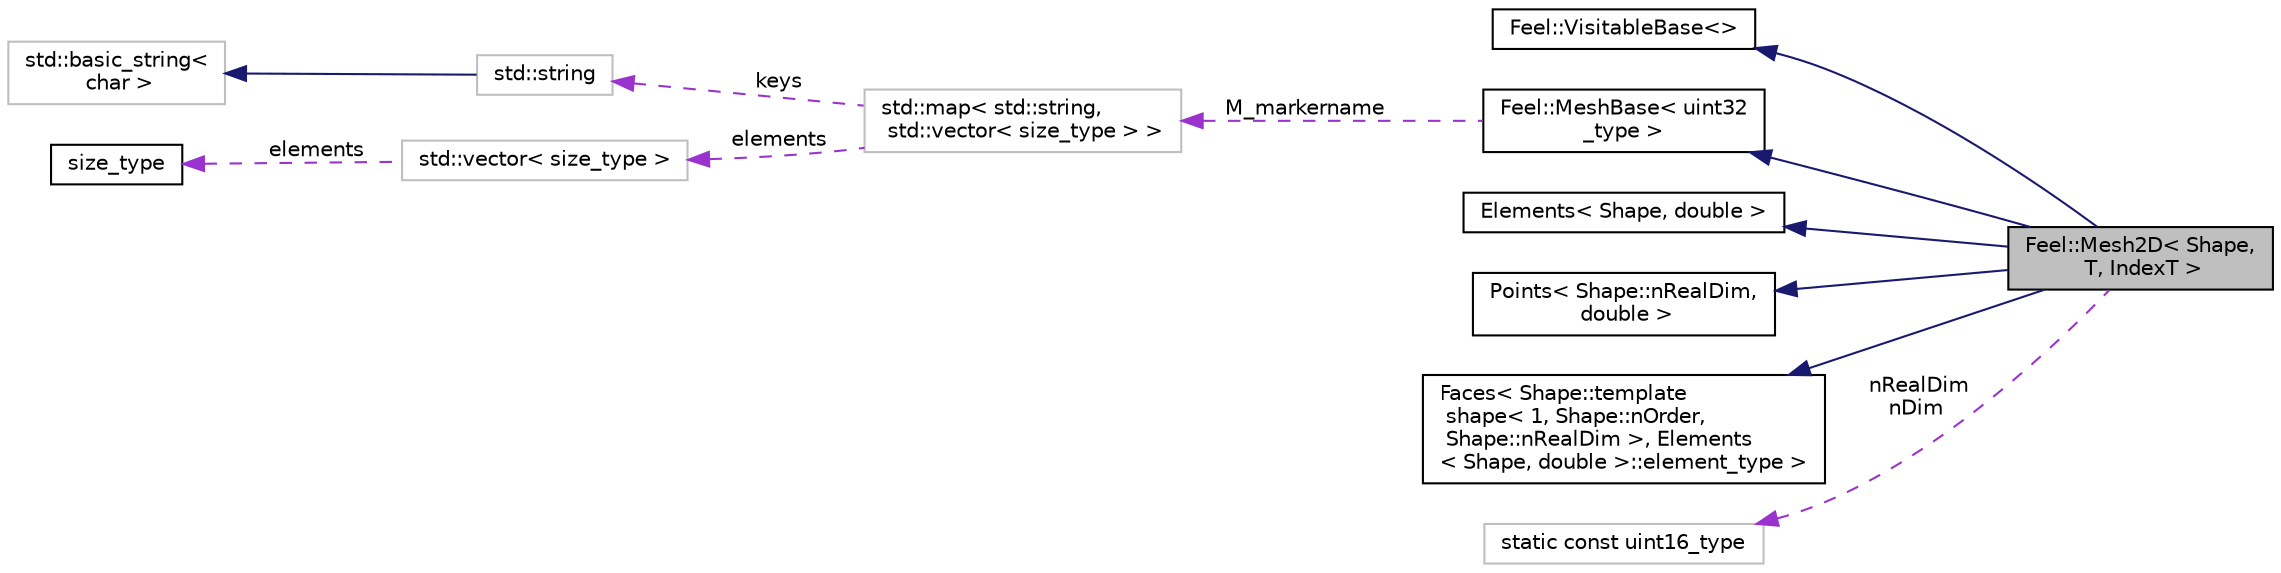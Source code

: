 digraph "Feel::Mesh2D&lt; Shape, T, IndexT &gt;"
{
 // LATEX_PDF_SIZE
  edge [fontname="Helvetica",fontsize="10",labelfontname="Helvetica",labelfontsize="10"];
  node [fontname="Helvetica",fontsize="10",shape=record];
  rankdir="LR";
  Node1 [label="Feel::Mesh2D\< Shape,\l T, IndexT \>",height=0.2,width=0.4,color="black", fillcolor="grey75", style="filled", fontcolor="black",tooltip="2D mesh class"];
  Node2 -> Node1 [dir="back",color="midnightblue",fontsize="10",style="solid",fontname="Helvetica"];
  Node2 [label="Feel::VisitableBase\<\>",height=0.2,width=0.4,color="black", fillcolor="white", style="filled",URL="$classFeel_1_1VisitableBase.html",tooltip=" "];
  Node3 -> Node1 [dir="back",color="midnightblue",fontsize="10",style="solid",fontname="Helvetica"];
  Node3 [label="Feel::MeshBase\< uint32\l_type \>",height=0.2,width=0.4,color="black", fillcolor="white", style="filled",URL="$classFeel_1_1MeshBase.html",tooltip=" "];
  Node4 -> Node3 [dir="back",color="darkorchid3",fontsize="10",style="dashed",label=" M_markername" ,fontname="Helvetica"];
  Node4 [label="std::map\< std::string,\l std::vector\< size_type \> \>",height=0.2,width=0.4,color="grey75", fillcolor="white", style="filled",tooltip=" "];
  Node5 -> Node4 [dir="back",color="darkorchid3",fontsize="10",style="dashed",label=" keys" ,fontname="Helvetica"];
  Node5 [label="std::string",height=0.2,width=0.4,color="grey75", fillcolor="white", style="filled",tooltip="STL class."];
  Node6 -> Node5 [dir="back",color="midnightblue",fontsize="10",style="solid",fontname="Helvetica"];
  Node6 [label="std::basic_string\<\l char \>",height=0.2,width=0.4,color="grey75", fillcolor="white", style="filled",tooltip="STL class."];
  Node7 -> Node4 [dir="back",color="darkorchid3",fontsize="10",style="dashed",label=" elements" ,fontname="Helvetica"];
  Node7 [label="std::vector\< size_type \>",height=0.2,width=0.4,color="grey75", fillcolor="white", style="filled",tooltip=" "];
  Node8 -> Node7 [dir="back",color="darkorchid3",fontsize="10",style="dashed",label=" elements" ,fontname="Helvetica"];
  Node8 [label="size_type",height=0.2,width=0.4,color="black", fillcolor="white", style="filled",URL="$classsize__type.html",tooltip=" "];
  Node9 -> Node1 [dir="back",color="midnightblue",fontsize="10",style="solid",fontname="Helvetica"];
  Node9 [label="Elements\< Shape, double  \>",height=0.2,width=0.4,color="black", fillcolor="white", style="filled",URL="$classElements.html",tooltip=" "];
  Node10 -> Node1 [dir="back",color="midnightblue",fontsize="10",style="solid",fontname="Helvetica"];
  Node10 [label="Points\< Shape::nRealDim,\l double  \>",height=0.2,width=0.4,color="black", fillcolor="white", style="filled",URL="$classPoints.html",tooltip=" "];
  Node11 -> Node1 [dir="back",color="midnightblue",fontsize="10",style="solid",fontname="Helvetica"];
  Node11 [label="Faces\< Shape::template\l shape\< 1, Shape::nOrder,\l Shape::nRealDim \>, Elements\l\< Shape, double  \>::element_type \>",height=0.2,width=0.4,color="black", fillcolor="white", style="filled",URL="$classFaces.html",tooltip=" "];
  Node12 -> Node1 [dir="back",color="darkorchid3",fontsize="10",style="dashed",label=" nRealDim\nnDim" ,fontname="Helvetica"];
  Node12 [label="static const uint16_type",height=0.2,width=0.4,color="grey75", fillcolor="white", style="filled",tooltip=" "];
}
